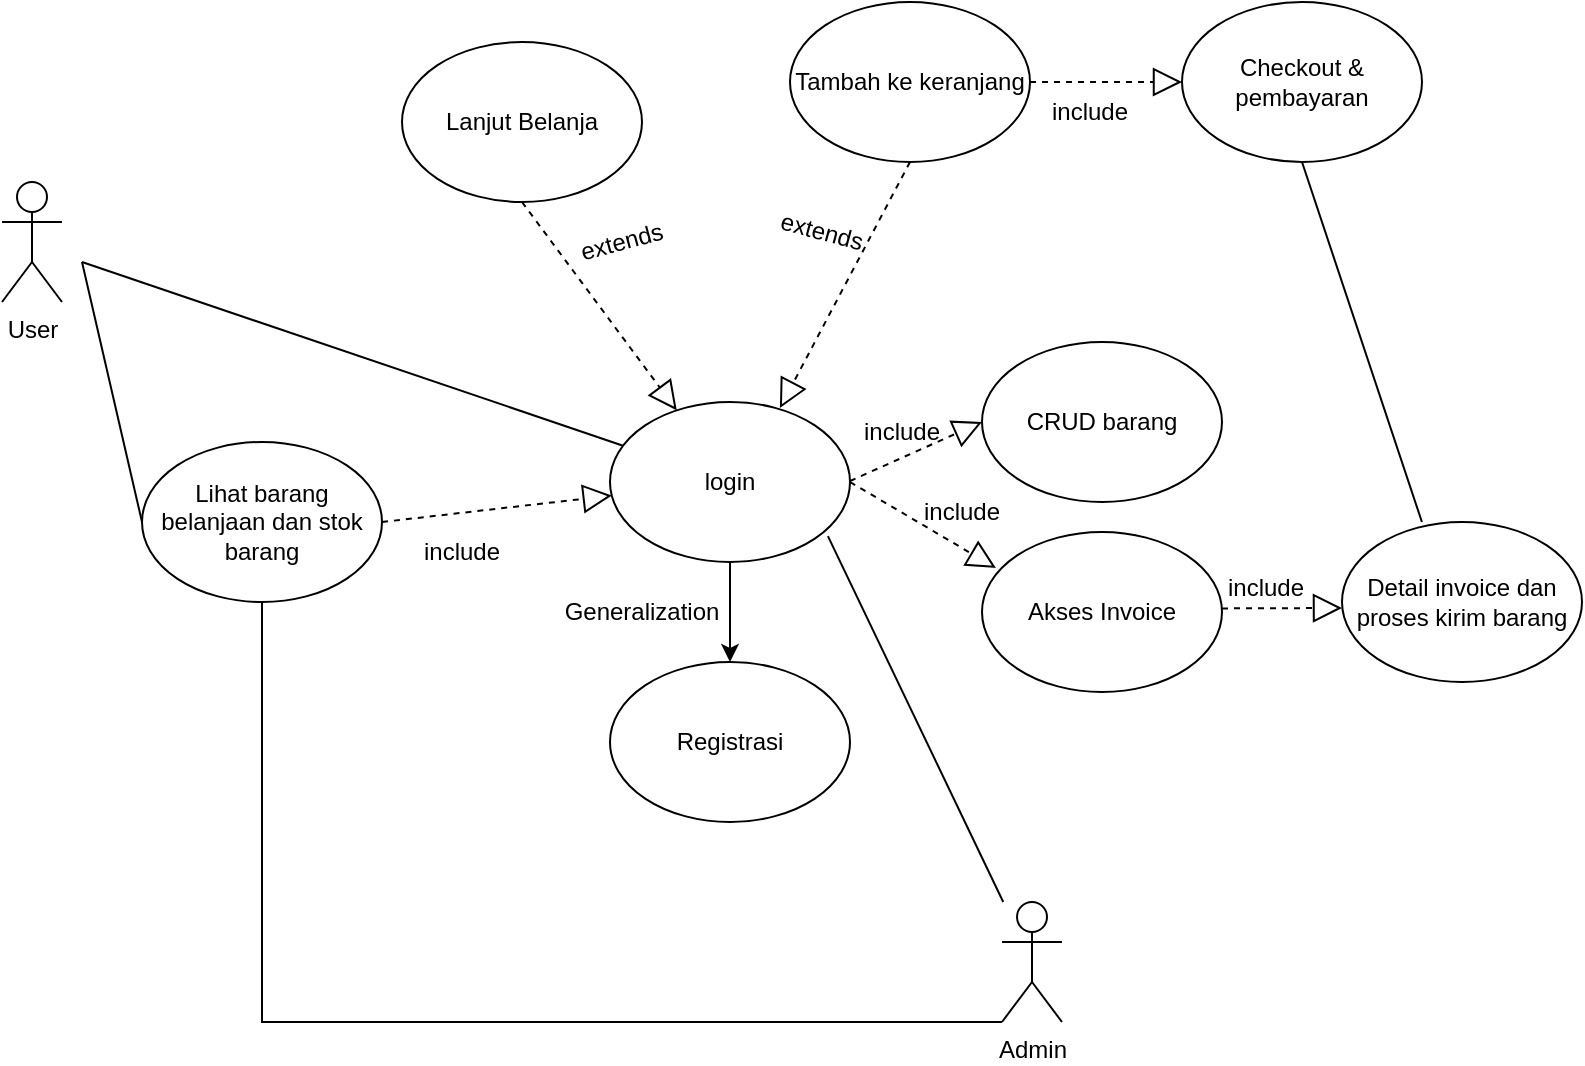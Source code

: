 <mxfile version="20.2.3" type="device"><diagram id="NJazo0RYdKBgYTPw3qL2" name="Halaman-1"><mxGraphModel dx="868" dy="1619" grid="1" gridSize="10" guides="1" tooltips="1" connect="1" arrows="1" fold="1" page="1" pageScale="1" pageWidth="827" pageHeight="1169" math="0" shadow="0"><root><mxCell id="0"/><mxCell id="1" parent="0"/><mxCell id="hQQfKnjvJkfVIky-da4J-1" value="User" style="shape=umlActor;verticalLabelPosition=bottom;verticalAlign=top;html=1;outlineConnect=0;" vertex="1" parent="1"><mxGeometry x="20" y="80" width="30" height="60" as="geometry"/></mxCell><mxCell id="hQQfKnjvJkfVIky-da4J-2" value="Lihat barang belanjaan dan stok barang" style="ellipse;whiteSpace=wrap;html=1;" vertex="1" parent="1"><mxGeometry x="90" y="210" width="120" height="80" as="geometry"/></mxCell><mxCell id="hQQfKnjvJkfVIky-da4J-3" value="Admin" style="shape=umlActor;verticalLabelPosition=bottom;verticalAlign=top;html=1;outlineConnect=0;" vertex="1" parent="1"><mxGeometry x="520" y="440" width="30" height="60" as="geometry"/></mxCell><mxCell id="hQQfKnjvJkfVIky-da4J-4" value="" style="endArrow=none;html=1;rounded=0;entryX=0;entryY=0.5;entryDx=0;entryDy=0;" edge="1" parent="1" target="hQQfKnjvJkfVIky-da4J-2"><mxGeometry width="50" height="50" relative="1" as="geometry"><mxPoint x="60" y="120" as="sourcePoint"/><mxPoint x="210" y="119.5" as="targetPoint"/></mxGeometry></mxCell><mxCell id="hQQfKnjvJkfVIky-da4J-6" value="Tambah ke keranjang" style="ellipse;whiteSpace=wrap;html=1;" vertex="1" parent="1"><mxGeometry x="414" y="-10" width="120" height="80" as="geometry"/></mxCell><mxCell id="hQQfKnjvJkfVIky-da4J-7" value="login" style="ellipse;whiteSpace=wrap;html=1;" vertex="1" parent="1"><mxGeometry x="324" y="190" width="120" height="80" as="geometry"/></mxCell><mxCell id="hQQfKnjvJkfVIky-da4J-8" value="" style="endArrow=none;html=1;rounded=0;" edge="1" parent="1" target="hQQfKnjvJkfVIky-da4J-7"><mxGeometry width="50" height="50" relative="1" as="geometry"><mxPoint x="60" y="120" as="sourcePoint"/><mxPoint x="240" y="240" as="targetPoint"/></mxGeometry></mxCell><mxCell id="hQQfKnjvJkfVIky-da4J-10" value="Checkout &amp;amp; pembayaran" style="ellipse;whiteSpace=wrap;html=1;" vertex="1" parent="1"><mxGeometry x="610" y="-10" width="120" height="80" as="geometry"/></mxCell><mxCell id="hQQfKnjvJkfVIky-da4J-12" value="include" style="text;html=1;strokeColor=none;fillColor=none;align=center;verticalAlign=middle;whiteSpace=wrap;rounded=0;rotation=0;" vertex="1" parent="1"><mxGeometry x="220" y="250" width="60" height="30" as="geometry"/></mxCell><mxCell id="hQQfKnjvJkfVIky-da4J-13" value="extends" style="text;html=1;strokeColor=none;fillColor=none;align=center;verticalAlign=middle;whiteSpace=wrap;rounded=0;rotation=15;" vertex="1" parent="1"><mxGeometry x="400" y="90" width="60" height="30" as="geometry"/></mxCell><mxCell id="hQQfKnjvJkfVIky-da4J-15" value="" style="endArrow=block;dashed=1;endFill=0;endSize=12;html=1;rounded=0;exitX=1;exitY=0.5;exitDx=0;exitDy=0;" edge="1" parent="1" source="hQQfKnjvJkfVIky-da4J-2" target="hQQfKnjvJkfVIky-da4J-7"><mxGeometry width="160" relative="1" as="geometry"><mxPoint x="310" y="230" as="sourcePoint"/><mxPoint x="470" y="230" as="targetPoint"/></mxGeometry></mxCell><mxCell id="hQQfKnjvJkfVIky-da4J-16" value="" style="endArrow=block;dashed=1;endFill=0;endSize=12;html=1;rounded=0;entryX=0.708;entryY=0.038;entryDx=0;entryDy=0;exitX=0.5;exitY=1;exitDx=0;exitDy=0;entryPerimeter=0;" edge="1" parent="1" source="hQQfKnjvJkfVIky-da4J-6" target="hQQfKnjvJkfVIky-da4J-7"><mxGeometry width="160" relative="1" as="geometry"><mxPoint x="410" y="150" as="sourcePoint"/><mxPoint x="251.96" y="170" as="targetPoint"/></mxGeometry></mxCell><mxCell id="hQQfKnjvJkfVIky-da4J-17" value="Lanjut Belanja" style="ellipse;whiteSpace=wrap;html=1;" vertex="1" parent="1"><mxGeometry x="220" y="10" width="120" height="80" as="geometry"/></mxCell><mxCell id="hQQfKnjvJkfVIky-da4J-18" value="" style="endArrow=block;dashed=1;endFill=0;endSize=12;html=1;rounded=0;exitX=0.5;exitY=1;exitDx=0;exitDy=0;" edge="1" parent="1" source="hQQfKnjvJkfVIky-da4J-17" target="hQQfKnjvJkfVIky-da4J-7"><mxGeometry width="160" relative="1" as="geometry"><mxPoint x="420" y="80" as="sourcePoint"/><mxPoint x="320" y="50" as="targetPoint"/></mxGeometry></mxCell><mxCell id="hQQfKnjvJkfVIky-da4J-19" value="extends" style="text;html=1;strokeColor=none;fillColor=none;align=center;verticalAlign=middle;whiteSpace=wrap;rounded=0;rotation=-15;" vertex="1" parent="1"><mxGeometry x="300" y="95" width="60" height="30" as="geometry"/></mxCell><mxCell id="hQQfKnjvJkfVIky-da4J-20" value="" style="endArrow=block;dashed=1;endFill=0;endSize=12;html=1;rounded=0;exitX=1;exitY=0.5;exitDx=0;exitDy=0;" edge="1" parent="1" source="hQQfKnjvJkfVIky-da4J-6" target="hQQfKnjvJkfVIky-da4J-10"><mxGeometry width="160" relative="1" as="geometry"><mxPoint x="560" y="190" as="sourcePoint"/><mxPoint x="561.96" y="140" as="targetPoint"/></mxGeometry></mxCell><mxCell id="hQQfKnjvJkfVIky-da4J-21" value="include" style="text;html=1;strokeColor=none;fillColor=none;align=center;verticalAlign=middle;whiteSpace=wrap;rounded=0;rotation=0;" vertex="1" parent="1"><mxGeometry x="534" y="30" width="60" height="30" as="geometry"/></mxCell><mxCell id="hQQfKnjvJkfVIky-da4J-24" value="" style="endArrow=classic;html=1;rounded=0;exitX=0.5;exitY=1;exitDx=0;exitDy=0;" edge="1" parent="1" source="hQQfKnjvJkfVIky-da4J-7"><mxGeometry width="50" height="50" relative="1" as="geometry"><mxPoint x="370" y="250" as="sourcePoint"/><mxPoint x="384" y="320" as="targetPoint"/></mxGeometry></mxCell><mxCell id="hQQfKnjvJkfVIky-da4J-25" value="Registrasi" style="ellipse;whiteSpace=wrap;html=1;" vertex="1" parent="1"><mxGeometry x="324" y="320" width="120" height="80" as="geometry"/></mxCell><mxCell id="hQQfKnjvJkfVIky-da4J-26" value="Generalization" style="text;html=1;strokeColor=none;fillColor=none;align=center;verticalAlign=middle;whiteSpace=wrap;rounded=0;rotation=0;" vertex="1" parent="1"><mxGeometry x="310" y="280" width="60" height="30" as="geometry"/></mxCell><mxCell id="hQQfKnjvJkfVIky-da4J-27" value="" style="endArrow=none;html=1;rounded=0;entryX=0;entryY=1;entryDx=0;entryDy=0;entryPerimeter=0;exitX=0.5;exitY=1;exitDx=0;exitDy=0;" edge="1" parent="1" source="hQQfKnjvJkfVIky-da4J-2" target="hQQfKnjvJkfVIky-da4J-3"><mxGeometry width="50" height="50" relative="1" as="geometry"><mxPoint x="100" y="510" as="sourcePoint"/><mxPoint x="630" y="530" as="targetPoint"/><Array as="points"><mxPoint x="150" y="500"/></Array></mxGeometry></mxCell><mxCell id="hQQfKnjvJkfVIky-da4J-28" value="" style="endArrow=none;html=1;rounded=0;exitX=0.908;exitY=0.838;exitDx=0;exitDy=0;exitPerimeter=0;" edge="1" parent="1" source="hQQfKnjvJkfVIky-da4J-7" target="hQQfKnjvJkfVIky-da4J-3"><mxGeometry width="50" height="50" relative="1" as="geometry"><mxPoint x="440" y="360" as="sourcePoint"/><mxPoint x="710.534" y="451.848" as="targetPoint"/></mxGeometry></mxCell><mxCell id="hQQfKnjvJkfVIky-da4J-29" value="" style="endArrow=block;dashed=1;endFill=0;endSize=12;html=1;rounded=0;exitX=1;exitY=0.5;exitDx=0;exitDy=0;entryX=0;entryY=0.5;entryDx=0;entryDy=0;" edge="1" parent="1" target="hQQfKnjvJkfVIky-da4J-31"><mxGeometry width="160" relative="1" as="geometry"><mxPoint x="444" y="229.5" as="sourcePoint"/><mxPoint x="520" y="229.5" as="targetPoint"/></mxGeometry></mxCell><mxCell id="hQQfKnjvJkfVIky-da4J-30" value="include" style="text;html=1;strokeColor=none;fillColor=none;align=center;verticalAlign=middle;whiteSpace=wrap;rounded=0;rotation=0;" vertex="1" parent="1"><mxGeometry x="440" y="190" width="60" height="30" as="geometry"/></mxCell><mxCell id="hQQfKnjvJkfVIky-da4J-31" value="CRUD barang" style="ellipse;whiteSpace=wrap;html=1;" vertex="1" parent="1"><mxGeometry x="510" y="160" width="120" height="80" as="geometry"/></mxCell><mxCell id="hQQfKnjvJkfVIky-da4J-32" value="" style="endArrow=block;dashed=1;endFill=0;endSize=12;html=1;rounded=0;exitX=1;exitY=0.5;exitDx=0;exitDy=0;entryX=0.058;entryY=0.225;entryDx=0;entryDy=0;entryPerimeter=0;" edge="1" parent="1" source="hQQfKnjvJkfVIky-da4J-7" target="hQQfKnjvJkfVIky-da4J-33"><mxGeometry width="160" relative="1" as="geometry"><mxPoint x="454" y="239.5" as="sourcePoint"/><mxPoint x="520" y="270" as="targetPoint"/></mxGeometry></mxCell><mxCell id="hQQfKnjvJkfVIky-da4J-33" value="Akses Invoice" style="ellipse;whiteSpace=wrap;html=1;" vertex="1" parent="1"><mxGeometry x="510" y="255" width="120" height="80" as="geometry"/></mxCell><mxCell id="hQQfKnjvJkfVIky-da4J-34" value="include" style="text;html=1;strokeColor=none;fillColor=none;align=center;verticalAlign=middle;whiteSpace=wrap;rounded=0;rotation=0;" vertex="1" parent="1"><mxGeometry x="470" y="230" width="60" height="30" as="geometry"/></mxCell><mxCell id="hQQfKnjvJkfVIky-da4J-35" value="" style="endArrow=block;dashed=1;endFill=0;endSize=12;html=1;rounded=0;exitX=1;exitY=0.5;exitDx=0;exitDy=0;" edge="1" parent="1"><mxGeometry width="160" relative="1" as="geometry"><mxPoint x="630" y="293.2" as="sourcePoint"/><mxPoint x="690" y="293" as="targetPoint"/></mxGeometry></mxCell><mxCell id="hQQfKnjvJkfVIky-da4J-36" value="include" style="text;html=1;strokeColor=none;fillColor=none;align=center;verticalAlign=middle;whiteSpace=wrap;rounded=0;rotation=0;" vertex="1" parent="1"><mxGeometry x="622" y="268" width="60" height="30" as="geometry"/></mxCell><mxCell id="hQQfKnjvJkfVIky-da4J-38" value="Detail invoice dan proses kirim barang" style="ellipse;whiteSpace=wrap;html=1;" vertex="1" parent="1"><mxGeometry x="690" y="250" width="120" height="80" as="geometry"/></mxCell><mxCell id="hQQfKnjvJkfVIky-da4J-39" value="" style="endArrow=none;html=1;rounded=0;entryX=0.333;entryY=0;entryDx=0;entryDy=0;entryPerimeter=0;exitX=0.5;exitY=1;exitDx=0;exitDy=0;" edge="1" parent="1" source="hQQfKnjvJkfVIky-da4J-10" target="hQQfKnjvJkfVIky-da4J-38"><mxGeometry width="50" height="50" relative="1" as="geometry"><mxPoint x="539.47" y="90" as="sourcePoint"/><mxPoint x="810.004" y="181.848" as="targetPoint"/></mxGeometry></mxCell></root></mxGraphModel></diagram></mxfile>